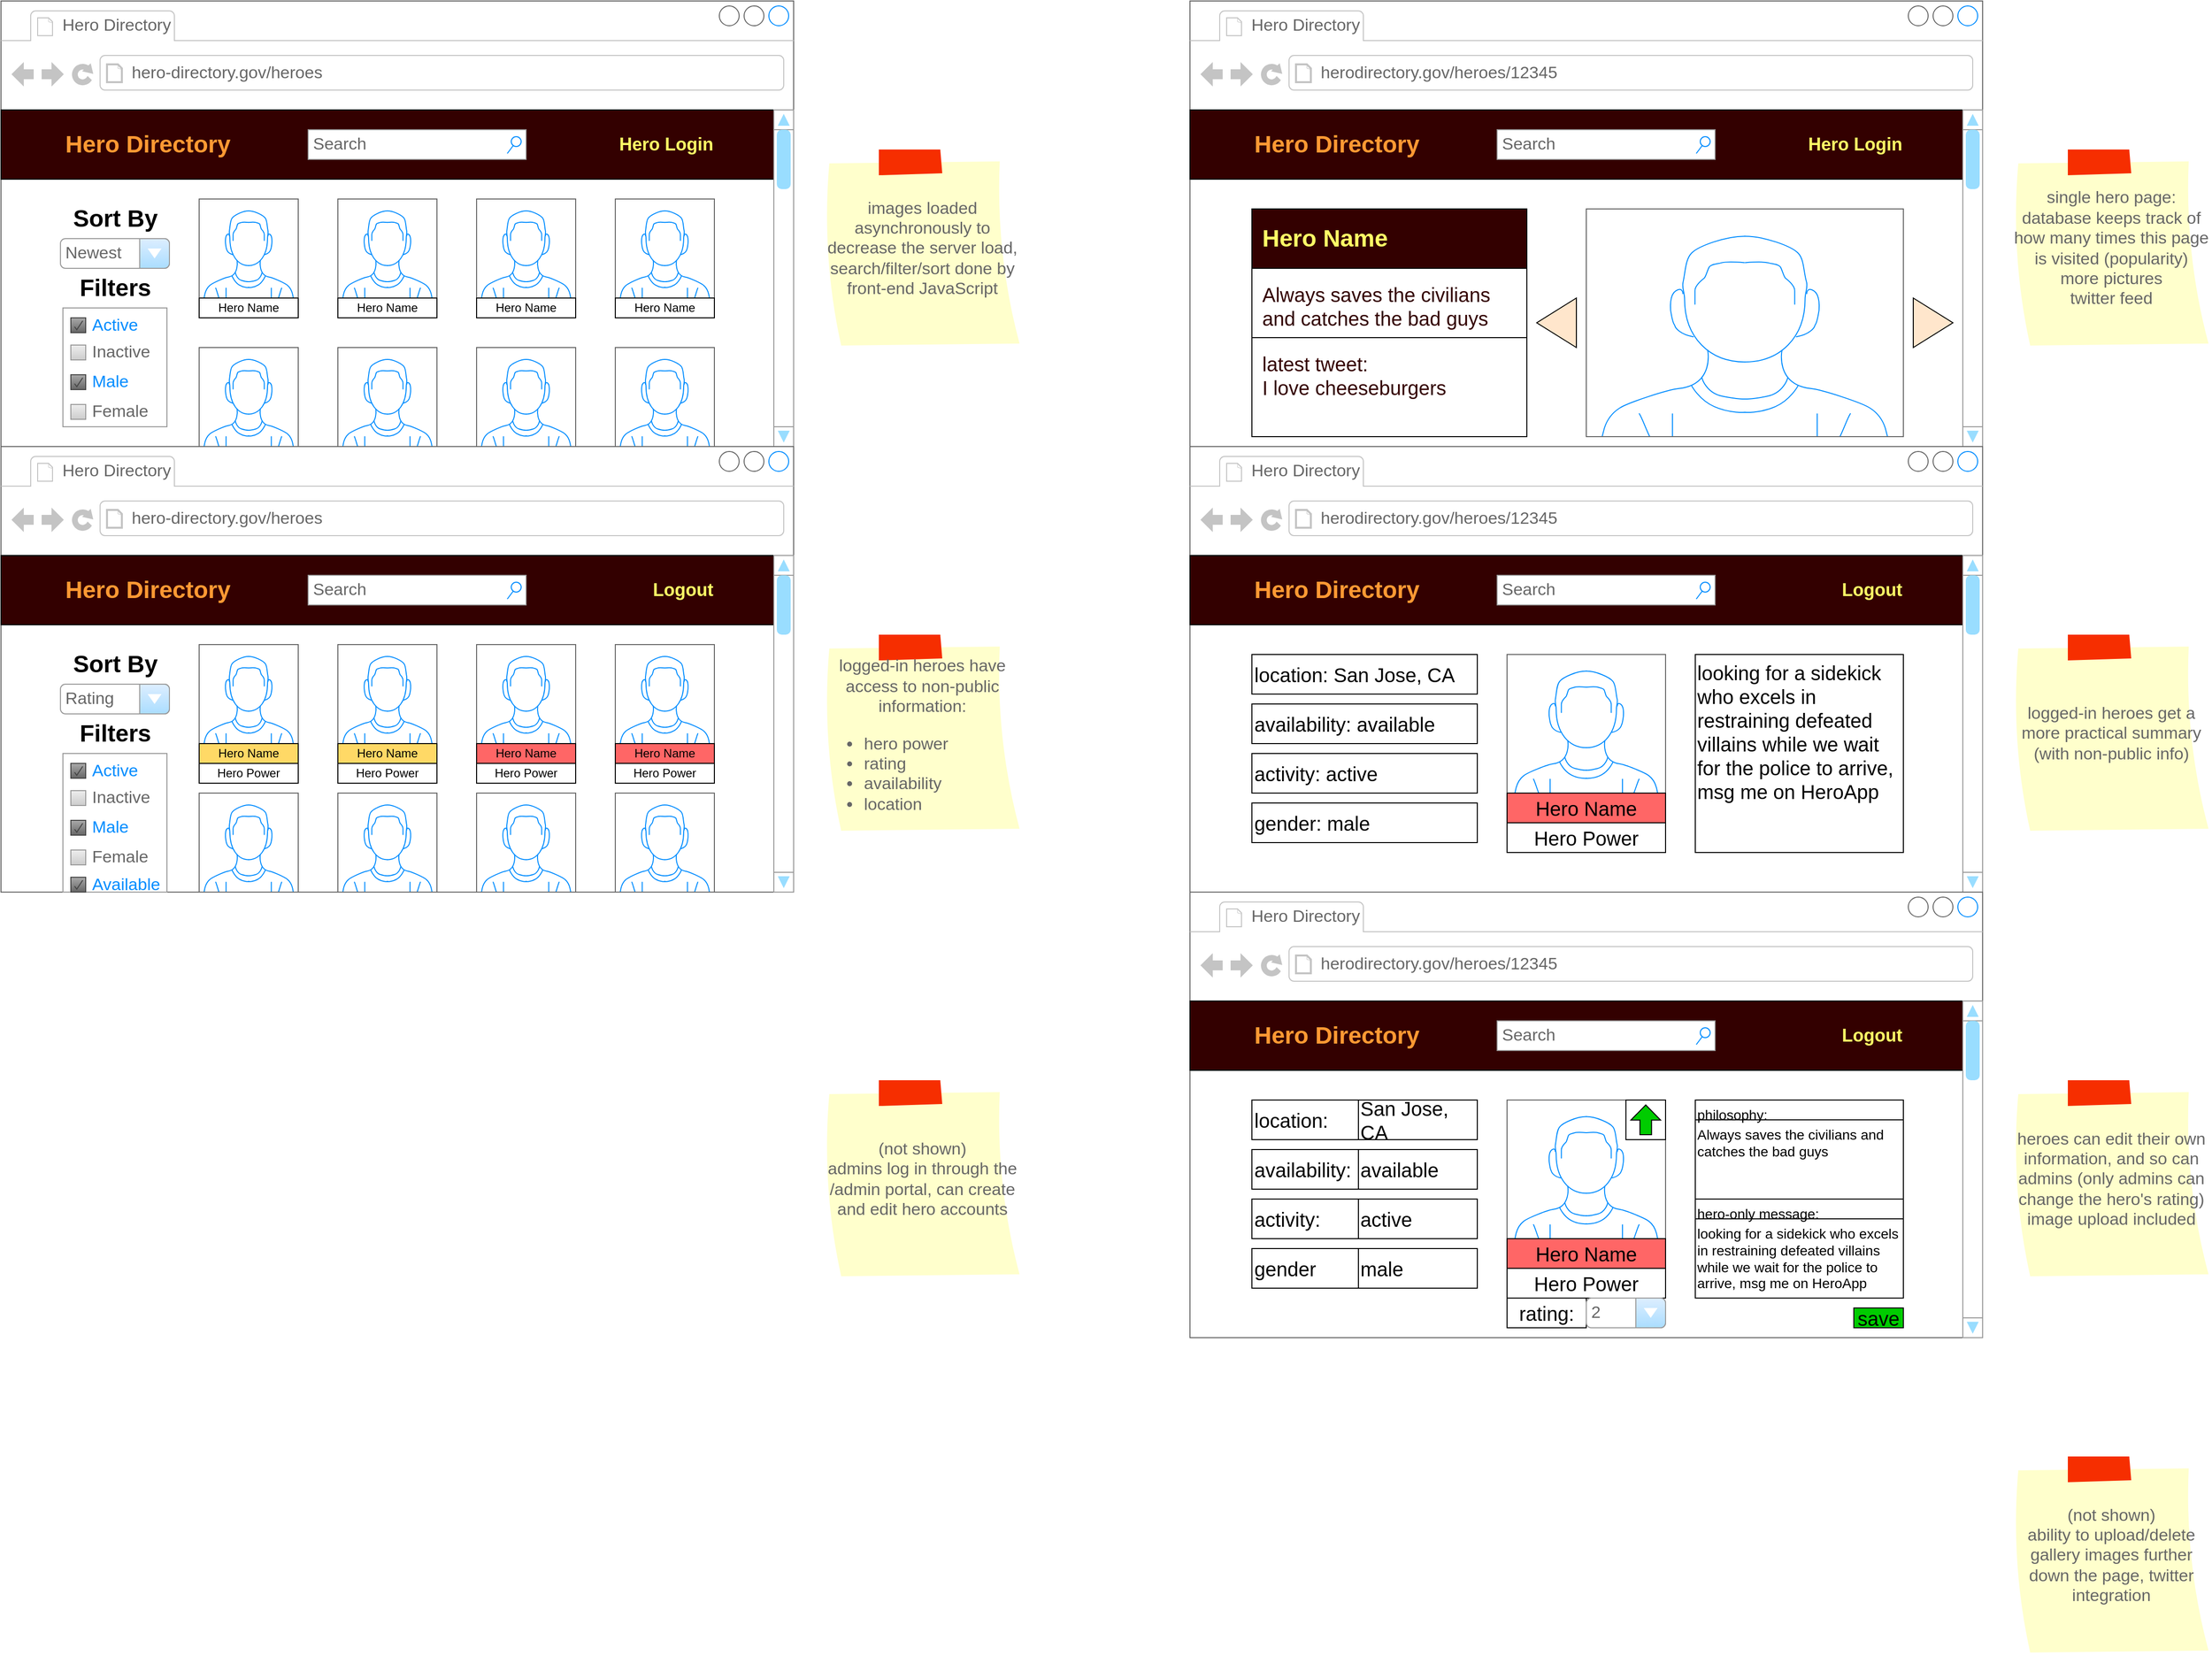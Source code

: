 <mxfile version="20.2.0" type="device"><diagram id="v58qG86sN1nLjkYWTs1n" name="Page-1"><mxGraphModel dx="1673" dy="896" grid="1" gridSize="10" guides="1" tooltips="1" connect="1" arrows="1" fold="1" page="1" pageScale="1" pageWidth="1600" pageHeight="900" math="0" shadow="0"><root><mxCell id="0"/><mxCell id="1" parent="0"/><mxCell id="Ik-OAqnVKNdwp5ya01ix-1" value="" style="strokeWidth=1;shadow=0;dashed=0;align=center;html=1;shape=mxgraph.mockup.containers.browserWindow;rSize=0;strokeColor=#666666;strokeColor2=#008cff;strokeColor3=#c4c4c4;mainText=,;recursiveResize=0;" vertex="1" parent="1"><mxGeometry width="800" height="450" as="geometry"/></mxCell><mxCell id="Ik-OAqnVKNdwp5ya01ix-66" value="" style="rounded=0;whiteSpace=wrap;html=1;fontColor=#FF9933;labelBackgroundColor=none;fillColor=#330000;" vertex="1" parent="Ik-OAqnVKNdwp5ya01ix-1"><mxGeometry y="110" width="780" height="70" as="geometry"/></mxCell><mxCell id="Ik-OAqnVKNdwp5ya01ix-2" value="Hero Directory" style="strokeWidth=1;shadow=0;dashed=0;align=center;html=1;shape=mxgraph.mockup.containers.anchor;fontSize=17;fontColor=#666666;align=left;" vertex="1" parent="Ik-OAqnVKNdwp5ya01ix-1"><mxGeometry x="60" y="12" width="110" height="26" as="geometry"/></mxCell><mxCell id="Ik-OAqnVKNdwp5ya01ix-3" value="hero-directory.gov/heroes" style="strokeWidth=1;shadow=0;dashed=0;align=center;html=1;shape=mxgraph.mockup.containers.anchor;rSize=0;fontSize=17;fontColor=#666666;align=left;" vertex="1" parent="Ik-OAqnVKNdwp5ya01ix-1"><mxGeometry x="130" y="60" width="250" height="26" as="geometry"/></mxCell><mxCell id="Ik-OAqnVKNdwp5ya01ix-24" value="" style="verticalLabelPosition=bottom;shadow=0;dashed=0;align=center;html=1;verticalAlign=top;strokeWidth=1;shape=mxgraph.mockup.navigation.scrollBar;strokeColor=#999999;barPos=100;fillColor2=#99ddff;strokeColor2=none;direction=north;" vertex="1" parent="Ik-OAqnVKNdwp5ya01ix-1"><mxGeometry x="780" y="110" width="20" height="340" as="geometry"/></mxCell><mxCell id="Ik-OAqnVKNdwp5ya01ix-30" value="Newest" style="strokeWidth=1;shadow=0;dashed=0;align=center;html=1;shape=mxgraph.mockup.forms.comboBox;strokeColor=#999999;fillColor=#ddeeff;align=left;fillColor2=#aaddff;mainText=;fontColor=#666666;fontSize=17;spacingLeft=3;" vertex="1" parent="Ik-OAqnVKNdwp5ya01ix-1"><mxGeometry x="60" y="240" width="110" height="30" as="geometry"/></mxCell><mxCell id="Ik-OAqnVKNdwp5ya01ix-32" value="Filters" style="text;strokeColor=none;fillColor=none;html=1;fontSize=24;fontStyle=1;verticalAlign=middle;align=center;" vertex="1" parent="Ik-OAqnVKNdwp5ya01ix-1"><mxGeometry x="65" y="270" width="100" height="40" as="geometry"/></mxCell><mxCell id="Ik-OAqnVKNdwp5ya01ix-33" value="" style="strokeWidth=1;shadow=0;dashed=0;align=center;html=1;shape=mxgraph.mockup.forms.rrect;rSize=0;strokeColor=#999999;fillColor=#ffffff;recursiveResize=0;" vertex="1" parent="Ik-OAqnVKNdwp5ya01ix-1"><mxGeometry x="62.5" y="310" width="105" height="120" as="geometry"/></mxCell><mxCell id="Ik-OAqnVKNdwp5ya01ix-35" value="Inactive" style="strokeWidth=1;shadow=0;dashed=0;align=center;html=1;shape=mxgraph.mockup.forms.rrect;rSize=0;fillColor=#eeeeee;strokeColor=#999999;gradientColor=#cccccc;align=left;spacingLeft=4;fontSize=17;fontColor=#666666;labelPosition=right;" vertex="1" parent="Ik-OAqnVKNdwp5ya01ix-33"><mxGeometry x="8" y="37.5" width="15" height="15" as="geometry"/></mxCell><mxCell id="Ik-OAqnVKNdwp5ya01ix-36" value="Male" style="strokeWidth=1;shadow=0;dashed=0;align=center;html=1;shape=mxgraph.mockup.forms.checkbox;rSize=0;resizable=0;fillColor=#aaaaaa;strokeColor=#444444;gradientColor=#666666;align=left;spacingLeft=4;fontSize=17;fontColor=#008cff;labelPosition=right;" vertex="1" parent="Ik-OAqnVKNdwp5ya01ix-33"><mxGeometry x="8" y="67.5" width="15" height="15" as="geometry"/></mxCell><mxCell id="Ik-OAqnVKNdwp5ya01ix-37" value="Female" style="strokeWidth=1;shadow=0;dashed=0;align=center;html=1;shape=mxgraph.mockup.forms.rrect;rSize=0;fillColor=#eeeeee;strokeColor=#999999;gradientColor=#cccccc;align=left;spacingLeft=4;fontSize=17;fontColor=#666666;labelPosition=right;" vertex="1" parent="Ik-OAqnVKNdwp5ya01ix-33"><mxGeometry x="8" y="97.5" width="15" height="15" as="geometry"/></mxCell><mxCell id="Ik-OAqnVKNdwp5ya01ix-47" value="Active" style="strokeWidth=1;shadow=0;dashed=0;align=center;html=1;shape=mxgraph.mockup.forms.checkbox;rSize=0;resizable=0;fillColor=#aaaaaa;strokeColor=#444444;gradientColor=#666666;align=left;spacingLeft=4;fontSize=17;fontColor=#008cff;labelPosition=right;" vertex="1" parent="Ik-OAqnVKNdwp5ya01ix-33"><mxGeometry x="8" y="10" width="15" height="15" as="geometry"/></mxCell><mxCell id="Ik-OAqnVKNdwp5ya01ix-38" value="Sort By" style="text;strokeColor=none;fillColor=none;html=1;fontSize=24;fontStyle=1;verticalAlign=middle;align=center;" vertex="1" parent="Ik-OAqnVKNdwp5ya01ix-1"><mxGeometry x="65" y="200" width="100" height="40" as="geometry"/></mxCell><mxCell id="Ik-OAqnVKNdwp5ya01ix-39" value="Search" style="strokeWidth=1;shadow=0;dashed=0;align=center;html=1;shape=mxgraph.mockup.forms.searchBox;strokeColor=#999999;mainText=;strokeColor2=#008cff;fontColor=#666666;fontSize=17;align=left;spacingLeft=3;" vertex="1" parent="Ik-OAqnVKNdwp5ya01ix-1"><mxGeometry x="310" y="130" width="220" height="30" as="geometry"/></mxCell><mxCell id="Ik-OAqnVKNdwp5ya01ix-46" value="Hero Directory" style="text;strokeColor=none;fillColor=none;html=1;fontSize=24;fontStyle=1;verticalAlign=middle;align=left;fontColor=#FF9933;" vertex="1" parent="Ik-OAqnVKNdwp5ya01ix-1"><mxGeometry x="62.5" y="125" width="100" height="40" as="geometry"/></mxCell><mxCell id="Ik-OAqnVKNdwp5ya01ix-48" value="" style="verticalLabelPosition=bottom;shadow=0;dashed=0;align=center;html=1;verticalAlign=top;strokeWidth=1;shape=mxgraph.mockup.containers.userMale;strokeColor=#666666;strokeColor2=#008cff;" vertex="1" parent="Ik-OAqnVKNdwp5ya01ix-1"><mxGeometry x="200" y="200" width="100" height="100" as="geometry"/></mxCell><mxCell id="Ik-OAqnVKNdwp5ya01ix-49" value="Hero Name" style="rounded=0;whiteSpace=wrap;html=1;" vertex="1" parent="Ik-OAqnVKNdwp5ya01ix-1"><mxGeometry x="200" y="300" width="100" height="20" as="geometry"/></mxCell><mxCell id="Ik-OAqnVKNdwp5ya01ix-50" value="" style="verticalLabelPosition=bottom;shadow=0;dashed=0;align=center;html=1;verticalAlign=top;strokeWidth=1;shape=mxgraph.mockup.containers.userMale;strokeColor=#666666;strokeColor2=#008cff;" vertex="1" parent="Ik-OAqnVKNdwp5ya01ix-1"><mxGeometry x="340" y="200" width="100" height="100" as="geometry"/></mxCell><mxCell id="Ik-OAqnVKNdwp5ya01ix-51" value="Hero Name" style="rounded=0;whiteSpace=wrap;html=1;" vertex="1" parent="Ik-OAqnVKNdwp5ya01ix-1"><mxGeometry x="340" y="300" width="100" height="20" as="geometry"/></mxCell><mxCell id="Ik-OAqnVKNdwp5ya01ix-52" value="" style="verticalLabelPosition=bottom;shadow=0;dashed=0;align=center;html=1;verticalAlign=top;strokeWidth=1;shape=mxgraph.mockup.containers.userMale;strokeColor=#666666;strokeColor2=#008cff;" vertex="1" parent="Ik-OAqnVKNdwp5ya01ix-1"><mxGeometry x="480" y="200" width="100" height="100" as="geometry"/></mxCell><mxCell id="Ik-OAqnVKNdwp5ya01ix-53" value="Hero Name" style="rounded=0;whiteSpace=wrap;html=1;" vertex="1" parent="Ik-OAqnVKNdwp5ya01ix-1"><mxGeometry x="480" y="300" width="100" height="20" as="geometry"/></mxCell><mxCell id="Ik-OAqnVKNdwp5ya01ix-54" value="" style="verticalLabelPosition=bottom;shadow=0;dashed=0;align=center;html=1;verticalAlign=top;strokeWidth=1;shape=mxgraph.mockup.containers.userMale;strokeColor=#666666;strokeColor2=#008cff;" vertex="1" parent="Ik-OAqnVKNdwp5ya01ix-1"><mxGeometry x="620" y="200" width="100" height="100" as="geometry"/></mxCell><mxCell id="Ik-OAqnVKNdwp5ya01ix-55" value="Hero Name" style="rounded=0;whiteSpace=wrap;html=1;" vertex="1" parent="Ik-OAqnVKNdwp5ya01ix-1"><mxGeometry x="620" y="300" width="100" height="20" as="geometry"/></mxCell><mxCell id="Ik-OAqnVKNdwp5ya01ix-58" value="" style="verticalLabelPosition=bottom;shadow=0;dashed=0;align=center;html=1;verticalAlign=top;strokeWidth=1;shape=mxgraph.mockup.containers.userMale;strokeColor=#666666;strokeColor2=#008cff;" vertex="1" parent="Ik-OAqnVKNdwp5ya01ix-1"><mxGeometry x="200" y="350" width="100" height="100" as="geometry"/></mxCell><mxCell id="Ik-OAqnVKNdwp5ya01ix-60" value="" style="verticalLabelPosition=bottom;shadow=0;dashed=0;align=center;html=1;verticalAlign=top;strokeWidth=1;shape=mxgraph.mockup.containers.userMale;strokeColor=#666666;strokeColor2=#008cff;" vertex="1" parent="Ik-OAqnVKNdwp5ya01ix-1"><mxGeometry x="340" y="350" width="100" height="100" as="geometry"/></mxCell><mxCell id="Ik-OAqnVKNdwp5ya01ix-62" value="" style="verticalLabelPosition=bottom;shadow=0;dashed=0;align=center;html=1;verticalAlign=top;strokeWidth=1;shape=mxgraph.mockup.containers.userMale;strokeColor=#666666;strokeColor2=#008cff;" vertex="1" parent="Ik-OAqnVKNdwp5ya01ix-1"><mxGeometry x="480" y="350" width="100" height="100" as="geometry"/></mxCell><mxCell id="Ik-OAqnVKNdwp5ya01ix-64" value="" style="verticalLabelPosition=bottom;shadow=0;dashed=0;align=center;html=1;verticalAlign=top;strokeWidth=1;shape=mxgraph.mockup.containers.userMale;strokeColor=#666666;strokeColor2=#008cff;" vertex="1" parent="Ik-OAqnVKNdwp5ya01ix-1"><mxGeometry x="620" y="350" width="100" height="100" as="geometry"/></mxCell><mxCell id="Ik-OAqnVKNdwp5ya01ix-67" value="Hero Login" style="text;strokeColor=none;fillColor=none;html=1;fontSize=18;fontStyle=1;verticalAlign=middle;align=right;fontColor=#FFFF66;" vertex="1" parent="Ik-OAqnVKNdwp5ya01ix-1"><mxGeometry x="620" y="125" width="100" height="40" as="geometry"/></mxCell><mxCell id="Ik-OAqnVKNdwp5ya01ix-69" value="" style="strokeWidth=1;shadow=0;dashed=0;align=center;html=1;shape=mxgraph.mockup.containers.browserWindow;rSize=0;strokeColor=#666666;strokeColor2=#008cff;strokeColor3=#c4c4c4;mainText=,;recursiveResize=0;" vertex="1" parent="1"><mxGeometry y="450" width="800" height="450" as="geometry"/></mxCell><mxCell id="Ik-OAqnVKNdwp5ya01ix-70" value="" style="rounded=0;whiteSpace=wrap;html=1;fontColor=#FF9933;labelBackgroundColor=none;fillColor=#330000;" vertex="1" parent="Ik-OAqnVKNdwp5ya01ix-69"><mxGeometry y="110" width="780" height="70" as="geometry"/></mxCell><mxCell id="Ik-OAqnVKNdwp5ya01ix-71" value="Hero Directory" style="strokeWidth=1;shadow=0;dashed=0;align=center;html=1;shape=mxgraph.mockup.containers.anchor;fontSize=17;fontColor=#666666;align=left;" vertex="1" parent="Ik-OAqnVKNdwp5ya01ix-69"><mxGeometry x="60" y="12" width="110" height="26" as="geometry"/></mxCell><mxCell id="Ik-OAqnVKNdwp5ya01ix-72" value="hero-directory.gov/heroes" style="strokeWidth=1;shadow=0;dashed=0;align=center;html=1;shape=mxgraph.mockup.containers.anchor;rSize=0;fontSize=17;fontColor=#666666;align=left;" vertex="1" parent="Ik-OAqnVKNdwp5ya01ix-69"><mxGeometry x="130" y="60" width="250" height="26" as="geometry"/></mxCell><mxCell id="Ik-OAqnVKNdwp5ya01ix-73" value="" style="verticalLabelPosition=bottom;shadow=0;dashed=0;align=center;html=1;verticalAlign=top;strokeWidth=1;shape=mxgraph.mockup.navigation.scrollBar;strokeColor=#999999;barPos=100;fillColor2=#99ddff;strokeColor2=none;direction=north;" vertex="1" parent="Ik-OAqnVKNdwp5ya01ix-69"><mxGeometry x="780" y="110" width="20" height="340" as="geometry"/></mxCell><mxCell id="Ik-OAqnVKNdwp5ya01ix-74" value="Rating" style="strokeWidth=1;shadow=0;dashed=0;align=center;html=1;shape=mxgraph.mockup.forms.comboBox;strokeColor=#999999;fillColor=#ddeeff;align=left;fillColor2=#aaddff;mainText=;fontColor=#666666;fontSize=17;spacingLeft=3;" vertex="1" parent="Ik-OAqnVKNdwp5ya01ix-69"><mxGeometry x="60" y="240" width="110" height="30" as="geometry"/></mxCell><mxCell id="Ik-OAqnVKNdwp5ya01ix-75" value="Filters" style="text;strokeColor=none;fillColor=none;html=1;fontSize=24;fontStyle=1;verticalAlign=middle;align=center;" vertex="1" parent="Ik-OAqnVKNdwp5ya01ix-69"><mxGeometry x="65" y="270" width="100" height="40" as="geometry"/></mxCell><mxCell id="Ik-OAqnVKNdwp5ya01ix-76" value="" style="strokeWidth=1;shadow=0;dashed=0;align=center;html=1;shape=mxgraph.mockup.forms.rrect;rSize=0;strokeColor=#999999;fillColor=#ffffff;recursiveResize=0;" vertex="1" parent="Ik-OAqnVKNdwp5ya01ix-69"><mxGeometry x="62.5" y="310" width="105" height="140" as="geometry"/></mxCell><mxCell id="Ik-OAqnVKNdwp5ya01ix-77" value="Inactive" style="strokeWidth=1;shadow=0;dashed=0;align=center;html=1;shape=mxgraph.mockup.forms.rrect;rSize=0;fillColor=#eeeeee;strokeColor=#999999;gradientColor=#cccccc;align=left;spacingLeft=4;fontSize=17;fontColor=#666666;labelPosition=right;" vertex="1" parent="Ik-OAqnVKNdwp5ya01ix-76"><mxGeometry x="8" y="37.5" width="15" height="15" as="geometry"/></mxCell><mxCell id="Ik-OAqnVKNdwp5ya01ix-78" value="Male" style="strokeWidth=1;shadow=0;dashed=0;align=center;html=1;shape=mxgraph.mockup.forms.checkbox;rSize=0;resizable=0;fillColor=#aaaaaa;strokeColor=#444444;gradientColor=#666666;align=left;spacingLeft=4;fontSize=17;fontColor=#008cff;labelPosition=right;" vertex="1" parent="Ik-OAqnVKNdwp5ya01ix-76"><mxGeometry x="8" y="67.5" width="15" height="15" as="geometry"/></mxCell><mxCell id="Ik-OAqnVKNdwp5ya01ix-79" value="Female" style="strokeWidth=1;shadow=0;dashed=0;align=center;html=1;shape=mxgraph.mockup.forms.rrect;rSize=0;fillColor=#eeeeee;strokeColor=#999999;gradientColor=#cccccc;align=left;spacingLeft=4;fontSize=17;fontColor=#666666;labelPosition=right;" vertex="1" parent="Ik-OAqnVKNdwp5ya01ix-76"><mxGeometry x="8" y="97.5" width="15" height="15" as="geometry"/></mxCell><mxCell id="Ik-OAqnVKNdwp5ya01ix-80" value="Active" style="strokeWidth=1;shadow=0;dashed=0;align=center;html=1;shape=mxgraph.mockup.forms.checkbox;rSize=0;resizable=0;fillColor=#aaaaaa;strokeColor=#444444;gradientColor=#666666;align=left;spacingLeft=4;fontSize=17;fontColor=#008cff;labelPosition=right;" vertex="1" parent="Ik-OAqnVKNdwp5ya01ix-76"><mxGeometry x="8" y="10" width="15" height="15" as="geometry"/></mxCell><mxCell id="Ik-OAqnVKNdwp5ya01ix-105" value="Available" style="strokeWidth=1;shadow=0;dashed=0;align=center;html=1;shape=mxgraph.mockup.forms.checkbox;rSize=0;resizable=0;fillColor=#aaaaaa;strokeColor=#444444;gradientColor=#666666;align=left;spacingLeft=4;fontSize=17;fontColor=#008cff;labelPosition=right;" vertex="1" parent="Ik-OAqnVKNdwp5ya01ix-76"><mxGeometry x="8" y="125" width="15" height="15" as="geometry"/></mxCell><mxCell id="Ik-OAqnVKNdwp5ya01ix-81" value="Sort By" style="text;strokeColor=none;fillColor=none;html=1;fontSize=24;fontStyle=1;verticalAlign=middle;align=center;" vertex="1" parent="Ik-OAqnVKNdwp5ya01ix-69"><mxGeometry x="65" y="200" width="100" height="40" as="geometry"/></mxCell><mxCell id="Ik-OAqnVKNdwp5ya01ix-82" value="Search" style="strokeWidth=1;shadow=0;dashed=0;align=center;html=1;shape=mxgraph.mockup.forms.searchBox;strokeColor=#999999;mainText=;strokeColor2=#008cff;fontColor=#666666;fontSize=17;align=left;spacingLeft=3;" vertex="1" parent="Ik-OAqnVKNdwp5ya01ix-69"><mxGeometry x="310" y="130" width="220" height="30" as="geometry"/></mxCell><mxCell id="Ik-OAqnVKNdwp5ya01ix-83" value="Hero Directory" style="text;strokeColor=none;fillColor=none;html=1;fontSize=24;fontStyle=1;verticalAlign=middle;align=left;fontColor=#FF9933;" vertex="1" parent="Ik-OAqnVKNdwp5ya01ix-69"><mxGeometry x="62.5" y="125" width="100" height="40" as="geometry"/></mxCell><mxCell id="Ik-OAqnVKNdwp5ya01ix-84" value="" style="verticalLabelPosition=bottom;shadow=0;dashed=0;align=center;html=1;verticalAlign=top;strokeWidth=1;shape=mxgraph.mockup.containers.userMale;strokeColor=#666666;strokeColor2=#008cff;" vertex="1" parent="Ik-OAqnVKNdwp5ya01ix-69"><mxGeometry x="200" y="200" width="100" height="100" as="geometry"/></mxCell><mxCell id="Ik-OAqnVKNdwp5ya01ix-85" value="Hero Name" style="rounded=0;whiteSpace=wrap;html=1;fillColor=#FFD966;" vertex="1" parent="Ik-OAqnVKNdwp5ya01ix-69"><mxGeometry x="200" y="300" width="100" height="20" as="geometry"/></mxCell><mxCell id="Ik-OAqnVKNdwp5ya01ix-86" value="" style="verticalLabelPosition=bottom;shadow=0;dashed=0;align=center;html=1;verticalAlign=top;strokeWidth=1;shape=mxgraph.mockup.containers.userMale;strokeColor=#666666;strokeColor2=#008cff;" vertex="1" parent="Ik-OAqnVKNdwp5ya01ix-69"><mxGeometry x="340" y="200" width="100" height="100" as="geometry"/></mxCell><mxCell id="Ik-OAqnVKNdwp5ya01ix-87" value="Hero Name" style="rounded=0;whiteSpace=wrap;html=1;fillColor=#FFD966;" vertex="1" parent="Ik-OAqnVKNdwp5ya01ix-69"><mxGeometry x="340" y="300" width="100" height="20" as="geometry"/></mxCell><mxCell id="Ik-OAqnVKNdwp5ya01ix-88" value="" style="verticalLabelPosition=bottom;shadow=0;dashed=0;align=center;html=1;verticalAlign=top;strokeWidth=1;shape=mxgraph.mockup.containers.userMale;strokeColor=#666666;strokeColor2=#008cff;" vertex="1" parent="Ik-OAqnVKNdwp5ya01ix-69"><mxGeometry x="480" y="200" width="100" height="100" as="geometry"/></mxCell><mxCell id="Ik-OAqnVKNdwp5ya01ix-89" value="Hero Name" style="rounded=0;whiteSpace=wrap;html=1;fillColor=#FF6666;" vertex="1" parent="Ik-OAqnVKNdwp5ya01ix-69"><mxGeometry x="480" y="300" width="100" height="20" as="geometry"/></mxCell><mxCell id="Ik-OAqnVKNdwp5ya01ix-90" value="" style="verticalLabelPosition=bottom;shadow=0;dashed=0;align=center;html=1;verticalAlign=top;strokeWidth=1;shape=mxgraph.mockup.containers.userMale;strokeColor=#666666;strokeColor2=#008cff;" vertex="1" parent="Ik-OAqnVKNdwp5ya01ix-69"><mxGeometry x="620" y="200" width="100" height="100" as="geometry"/></mxCell><mxCell id="Ik-OAqnVKNdwp5ya01ix-91" value="Hero Name" style="rounded=0;whiteSpace=wrap;html=1;fillColor=#FF6666;" vertex="1" parent="Ik-OAqnVKNdwp5ya01ix-69"><mxGeometry x="620" y="300" width="100" height="20" as="geometry"/></mxCell><mxCell id="Ik-OAqnVKNdwp5ya01ix-92" value="" style="verticalLabelPosition=bottom;shadow=0;dashed=0;align=center;html=1;verticalAlign=top;strokeWidth=1;shape=mxgraph.mockup.containers.userMale;strokeColor=#666666;strokeColor2=#008cff;" vertex="1" parent="Ik-OAqnVKNdwp5ya01ix-69"><mxGeometry x="200" y="350" width="100" height="100" as="geometry"/></mxCell><mxCell id="Ik-OAqnVKNdwp5ya01ix-93" value="" style="verticalLabelPosition=bottom;shadow=0;dashed=0;align=center;html=1;verticalAlign=top;strokeWidth=1;shape=mxgraph.mockup.containers.userMale;strokeColor=#666666;strokeColor2=#008cff;" vertex="1" parent="Ik-OAqnVKNdwp5ya01ix-69"><mxGeometry x="340" y="350" width="100" height="100" as="geometry"/></mxCell><mxCell id="Ik-OAqnVKNdwp5ya01ix-94" value="" style="verticalLabelPosition=bottom;shadow=0;dashed=0;align=center;html=1;verticalAlign=top;strokeWidth=1;shape=mxgraph.mockup.containers.userMale;strokeColor=#666666;strokeColor2=#008cff;" vertex="1" parent="Ik-OAqnVKNdwp5ya01ix-69"><mxGeometry x="480" y="350" width="100" height="100" as="geometry"/></mxCell><mxCell id="Ik-OAqnVKNdwp5ya01ix-95" value="" style="verticalLabelPosition=bottom;shadow=0;dashed=0;align=center;html=1;verticalAlign=top;strokeWidth=1;shape=mxgraph.mockup.containers.userMale;strokeColor=#666666;strokeColor2=#008cff;" vertex="1" parent="Ik-OAqnVKNdwp5ya01ix-69"><mxGeometry x="620" y="350" width="100" height="100" as="geometry"/></mxCell><mxCell id="Ik-OAqnVKNdwp5ya01ix-96" value="Logout" style="text;strokeColor=none;fillColor=none;html=1;fontSize=18;fontStyle=1;verticalAlign=middle;align=right;fontColor=#FFFF66;" vertex="1" parent="Ik-OAqnVKNdwp5ya01ix-69"><mxGeometry x="620" y="125" width="100" height="40" as="geometry"/></mxCell><mxCell id="Ik-OAqnVKNdwp5ya01ix-97" value="Hero Power" style="rounded=0;whiteSpace=wrap;html=1;" vertex="1" parent="Ik-OAqnVKNdwp5ya01ix-69"><mxGeometry x="620" y="320" width="100" height="20" as="geometry"/></mxCell><mxCell id="Ik-OAqnVKNdwp5ya01ix-100" value="Hero Power" style="rounded=0;whiteSpace=wrap;html=1;" vertex="1" parent="Ik-OAqnVKNdwp5ya01ix-69"><mxGeometry x="480" y="320" width="100" height="20" as="geometry"/></mxCell><mxCell id="Ik-OAqnVKNdwp5ya01ix-99" value="Hero Power" style="rounded=0;whiteSpace=wrap;html=1;" vertex="1" parent="Ik-OAqnVKNdwp5ya01ix-69"><mxGeometry x="340" y="320" width="100" height="20" as="geometry"/></mxCell><mxCell id="Ik-OAqnVKNdwp5ya01ix-98" value="Hero Power" style="rounded=0;whiteSpace=wrap;html=1;" vertex="1" parent="Ik-OAqnVKNdwp5ya01ix-69"><mxGeometry x="200" y="320" width="100" height="20" as="geometry"/></mxCell><mxCell id="Ik-OAqnVKNdwp5ya01ix-101" value="&lt;div style=&quot;&quot;&gt;&lt;span style=&quot;background-color: initial;&quot;&gt;&lt;br&gt;logged-in heroes have access to non-public information:&lt;/span&gt;&lt;/div&gt;&lt;ul&gt;&lt;li style=&quot;text-align: left;&quot;&gt;hero power&lt;br&gt;&lt;/li&gt;&lt;li style=&quot;text-align: left;&quot;&gt;rating&lt;/li&gt;&lt;li style=&quot;text-align: left;&quot;&gt;availability&lt;/li&gt;&lt;li style=&quot;text-align: left;&quot;&gt;location&lt;/li&gt;&lt;/ul&gt;" style="strokeWidth=1;shadow=0;dashed=0;align=center;html=1;shape=mxgraph.mockup.text.stickyNote2;fontColor=#666666;mainText=;fontSize=17;whiteSpace=wrap;fillColor=#ffffcc;strokeColor=#F62E00;labelBackgroundColor=none;labelPosition=center;verticalLabelPosition=middle;verticalAlign=middle;" vertex="1" parent="1"><mxGeometry x="830" y="640" width="200" height="200" as="geometry"/></mxCell><mxCell id="Ik-OAqnVKNdwp5ya01ix-106" value="images loaded asynchronously to decrease the server load, search/filter/sort done by front-end JavaScript" style="strokeWidth=1;shadow=0;dashed=0;align=center;html=1;shape=mxgraph.mockup.text.stickyNote2;fontColor=#666666;mainText=;fontSize=17;whiteSpace=wrap;fillColor=#ffffcc;strokeColor=#F62E00;labelBackgroundColor=none;" vertex="1" parent="1"><mxGeometry x="830" y="150" width="200" height="200" as="geometry"/></mxCell><mxCell id="Ik-OAqnVKNdwp5ya01ix-110" value="" style="strokeWidth=1;shadow=0;dashed=0;align=center;html=1;shape=mxgraph.mockup.containers.browserWindow;rSize=0;strokeColor=#666666;strokeColor2=#008cff;strokeColor3=#c4c4c4;mainText=,;recursiveResize=0;" vertex="1" parent="1"><mxGeometry x="1200" width="800" height="450" as="geometry"/></mxCell><mxCell id="Ik-OAqnVKNdwp5ya01ix-111" value="" style="rounded=0;whiteSpace=wrap;html=1;fontColor=#FF9933;labelBackgroundColor=none;fillColor=#330000;" vertex="1" parent="Ik-OAqnVKNdwp5ya01ix-110"><mxGeometry y="110" width="780" height="70" as="geometry"/></mxCell><mxCell id="Ik-OAqnVKNdwp5ya01ix-112" value="Hero Directory" style="strokeWidth=1;shadow=0;dashed=0;align=center;html=1;shape=mxgraph.mockup.containers.anchor;fontSize=17;fontColor=#666666;align=left;" vertex="1" parent="Ik-OAqnVKNdwp5ya01ix-110"><mxGeometry x="60" y="12" width="110" height="26" as="geometry"/></mxCell><mxCell id="Ik-OAqnVKNdwp5ya01ix-113" value="herodirectory.gov/heroes/12345" style="strokeWidth=1;shadow=0;dashed=0;align=center;html=1;shape=mxgraph.mockup.containers.anchor;rSize=0;fontSize=17;fontColor=#666666;align=left;" vertex="1" parent="Ik-OAqnVKNdwp5ya01ix-110"><mxGeometry x="130" y="60" width="250" height="26" as="geometry"/></mxCell><mxCell id="Ik-OAqnVKNdwp5ya01ix-114" value="" style="verticalLabelPosition=bottom;shadow=0;dashed=0;align=center;html=1;verticalAlign=top;strokeWidth=1;shape=mxgraph.mockup.navigation.scrollBar;strokeColor=#999999;barPos=100;fillColor2=#99ddff;strokeColor2=none;direction=north;" vertex="1" parent="Ik-OAqnVKNdwp5ya01ix-110"><mxGeometry x="780" y="110" width="20" height="340" as="geometry"/></mxCell><mxCell id="Ik-OAqnVKNdwp5ya01ix-123" value="Search" style="strokeWidth=1;shadow=0;dashed=0;align=center;html=1;shape=mxgraph.mockup.forms.searchBox;strokeColor=#999999;mainText=;strokeColor2=#008cff;fontColor=#666666;fontSize=17;align=left;spacingLeft=3;" vertex="1" parent="Ik-OAqnVKNdwp5ya01ix-110"><mxGeometry x="310" y="130" width="220" height="30" as="geometry"/></mxCell><mxCell id="Ik-OAqnVKNdwp5ya01ix-124" value="Hero Directory" style="text;strokeColor=none;fillColor=none;html=1;fontSize=24;fontStyle=1;verticalAlign=middle;align=left;fontColor=#FF9933;" vertex="1" parent="Ik-OAqnVKNdwp5ya01ix-110"><mxGeometry x="62.5" y="125" width="100" height="40" as="geometry"/></mxCell><mxCell id="Ik-OAqnVKNdwp5ya01ix-137" value="Hero Login" style="text;strokeColor=none;fillColor=none;html=1;fontSize=18;fontStyle=1;verticalAlign=middle;align=right;fontColor=#FFFF66;" vertex="1" parent="Ik-OAqnVKNdwp5ya01ix-110"><mxGeometry x="620" y="125" width="100" height="40" as="geometry"/></mxCell><mxCell id="Ik-OAqnVKNdwp5ya01ix-141" value="Always saves the civilians and catches the bad guys" style="text;html=1;strokeColor=default;fillColor=none;align=left;verticalAlign=top;whiteSpace=wrap;rounded=0;labelBackgroundColor=none;fontSize=20;fontColor=#330000;labelPosition=center;verticalLabelPosition=middle;spacing=10;" vertex="1" parent="Ik-OAqnVKNdwp5ya01ix-110"><mxGeometry x="62.5" y="270" width="277.5" height="70" as="geometry"/></mxCell><mxCell id="Ik-OAqnVKNdwp5ya01ix-140" value="Hero Name" style="rounded=0;whiteSpace=wrap;html=1;labelBackgroundColor=none;fontSize=24;fontColor=#FFFF66;fillColor=#330000;fontStyle=1;align=left;spacingLeft=0;spacing=10;" vertex="1" parent="Ik-OAqnVKNdwp5ya01ix-110"><mxGeometry x="62.5" y="210" width="277.5" height="60" as="geometry"/></mxCell><mxCell id="Ik-OAqnVKNdwp5ya01ix-143" value="" style="verticalLabelPosition=bottom;shadow=0;dashed=0;align=center;html=1;verticalAlign=top;strokeWidth=1;shape=mxgraph.mockup.containers.userMale;strokeColor=#666666;strokeColor2=#008cff;labelBackgroundColor=none;fontSize=24;fontColor=#FFFF66;fillColor=#FFFFFF;" vertex="1" parent="Ik-OAqnVKNdwp5ya01ix-110"><mxGeometry x="400" y="210" width="320" height="230" as="geometry"/></mxCell><mxCell id="Ik-OAqnVKNdwp5ya01ix-144" value="" style="triangle;whiteSpace=wrap;html=1;labelBackgroundColor=none;fontSize=24;fontColor=#FFFF66;strokeColor=default;fillColor=#FFE6CC;" vertex="1" parent="Ik-OAqnVKNdwp5ya01ix-110"><mxGeometry x="730" y="300" width="40" height="50" as="geometry"/></mxCell><mxCell id="Ik-OAqnVKNdwp5ya01ix-145" value="" style="triangle;whiteSpace=wrap;html=1;labelBackgroundColor=none;fontSize=24;fontColor=#FFFF66;strokeColor=default;fillColor=#FFE6CC;rotation=-180;" vertex="1" parent="Ik-OAqnVKNdwp5ya01ix-110"><mxGeometry x="350" y="300" width="40" height="50" as="geometry"/></mxCell><mxCell id="Ik-OAqnVKNdwp5ya01ix-208" value="latest tweet:&lt;br style=&quot;font-size: 20px;&quot;&gt;I love cheeseburgers" style="text;html=1;strokeColor=default;fillColor=none;align=left;verticalAlign=top;whiteSpace=wrap;rounded=0;labelBackgroundColor=none;fontSize=20;fontColor=#330000;labelPosition=center;verticalLabelPosition=middle;spacing=10;" vertex="1" parent="Ik-OAqnVKNdwp5ya01ix-110"><mxGeometry x="62.5" y="340" width="277.5" height="100" as="geometry"/></mxCell><mxCell id="Ik-OAqnVKNdwp5ya01ix-138" value="single hero page: database keeps track of how many times this page is visited (popularity)&lt;br&gt;more pictures&lt;br&gt;twitter feed" style="strokeWidth=1;shadow=0;dashed=0;align=center;html=1;shape=mxgraph.mockup.text.stickyNote2;fontColor=#666666;mainText=;fontSize=17;whiteSpace=wrap;fillColor=#ffffcc;strokeColor=#F62E00;labelBackgroundColor=none;" vertex="1" parent="1"><mxGeometry x="2030" y="150" width="200" height="200" as="geometry"/></mxCell><mxCell id="Ik-OAqnVKNdwp5ya01ix-146" value="" style="strokeWidth=1;shadow=0;dashed=0;align=center;html=1;shape=mxgraph.mockup.containers.browserWindow;rSize=0;strokeColor=#666666;strokeColor2=#008cff;strokeColor3=#c4c4c4;mainText=,;recursiveResize=0;" vertex="1" parent="1"><mxGeometry x="1200" y="450" width="800" height="450" as="geometry"/></mxCell><mxCell id="Ik-OAqnVKNdwp5ya01ix-147" value="" style="rounded=0;whiteSpace=wrap;html=1;fontColor=#FF9933;labelBackgroundColor=none;fillColor=#330000;" vertex="1" parent="Ik-OAqnVKNdwp5ya01ix-146"><mxGeometry y="110" width="780" height="70" as="geometry"/></mxCell><mxCell id="Ik-OAqnVKNdwp5ya01ix-148" value="Hero Directory" style="strokeWidth=1;shadow=0;dashed=0;align=center;html=1;shape=mxgraph.mockup.containers.anchor;fontSize=17;fontColor=#666666;align=left;" vertex="1" parent="Ik-OAqnVKNdwp5ya01ix-146"><mxGeometry x="60" y="12" width="110" height="26" as="geometry"/></mxCell><mxCell id="Ik-OAqnVKNdwp5ya01ix-149" value="herodirectory.gov/heroes/12345" style="strokeWidth=1;shadow=0;dashed=0;align=center;html=1;shape=mxgraph.mockup.containers.anchor;rSize=0;fontSize=17;fontColor=#666666;align=left;" vertex="1" parent="Ik-OAqnVKNdwp5ya01ix-146"><mxGeometry x="130" y="60" width="250" height="26" as="geometry"/></mxCell><mxCell id="Ik-OAqnVKNdwp5ya01ix-150" value="" style="verticalLabelPosition=bottom;shadow=0;dashed=0;align=center;html=1;verticalAlign=top;strokeWidth=1;shape=mxgraph.mockup.navigation.scrollBar;strokeColor=#999999;barPos=100;fillColor2=#99ddff;strokeColor2=none;direction=north;" vertex="1" parent="Ik-OAqnVKNdwp5ya01ix-146"><mxGeometry x="780" y="110" width="20" height="340" as="geometry"/></mxCell><mxCell id="Ik-OAqnVKNdwp5ya01ix-151" value="Search" style="strokeWidth=1;shadow=0;dashed=0;align=center;html=1;shape=mxgraph.mockup.forms.searchBox;strokeColor=#999999;mainText=;strokeColor2=#008cff;fontColor=#666666;fontSize=17;align=left;spacingLeft=3;" vertex="1" parent="Ik-OAqnVKNdwp5ya01ix-146"><mxGeometry x="310" y="130" width="220" height="30" as="geometry"/></mxCell><mxCell id="Ik-OAqnVKNdwp5ya01ix-152" value="Hero Directory" style="text;strokeColor=none;fillColor=none;html=1;fontSize=24;fontStyle=1;verticalAlign=middle;align=left;fontColor=#FF9933;" vertex="1" parent="Ik-OAqnVKNdwp5ya01ix-146"><mxGeometry x="62.5" y="125" width="100" height="40" as="geometry"/></mxCell><mxCell id="Ik-OAqnVKNdwp5ya01ix-160" value="Logout" style="text;strokeColor=none;fillColor=none;html=1;fontSize=18;fontStyle=1;verticalAlign=middle;align=right;fontColor=#FFFF66;" vertex="1" parent="Ik-OAqnVKNdwp5ya01ix-146"><mxGeometry x="620" y="125" width="100" height="40" as="geometry"/></mxCell><mxCell id="Ik-OAqnVKNdwp5ya01ix-167" value="" style="verticalLabelPosition=bottom;shadow=0;dashed=0;align=center;html=1;verticalAlign=top;strokeWidth=1;shape=mxgraph.mockup.containers.userMale;strokeColor=#666666;strokeColor2=#008cff;" vertex="1" parent="Ik-OAqnVKNdwp5ya01ix-146"><mxGeometry x="320" y="210" width="160" height="140" as="geometry"/></mxCell><mxCell id="Ik-OAqnVKNdwp5ya01ix-168" value="Hero Name" style="rounded=0;whiteSpace=wrap;html=1;fillColor=#FF6666;fontSize=20;" vertex="1" parent="Ik-OAqnVKNdwp5ya01ix-146"><mxGeometry x="320" y="350" width="160" height="30" as="geometry"/></mxCell><mxCell id="Ik-OAqnVKNdwp5ya01ix-169" value="Hero Power" style="rounded=0;whiteSpace=wrap;html=1;fontSize=20;" vertex="1" parent="Ik-OAqnVKNdwp5ya01ix-146"><mxGeometry x="320" y="380" width="160" height="30" as="geometry"/></mxCell><mxCell id="Ik-OAqnVKNdwp5ya01ix-170" value="location: San Jose, CA" style="rounded=0;whiteSpace=wrap;html=1;labelBackgroundColor=none;fontSize=20;fontColor=#000000;strokeColor=default;fillColor=none;align=left;" vertex="1" parent="Ik-OAqnVKNdwp5ya01ix-146"><mxGeometry x="62.5" y="210" width="227.5" height="40" as="geometry"/></mxCell><mxCell id="Ik-OAqnVKNdwp5ya01ix-171" value="availability: available" style="rounded=0;whiteSpace=wrap;html=1;labelBackgroundColor=none;fontSize=20;fontColor=#000000;strokeColor=default;fillColor=none;align=left;" vertex="1" parent="Ik-OAqnVKNdwp5ya01ix-146"><mxGeometry x="62.5" y="260" width="227.5" height="40" as="geometry"/></mxCell><mxCell id="Ik-OAqnVKNdwp5ya01ix-172" value="activity: active" style="rounded=0;whiteSpace=wrap;html=1;labelBackgroundColor=none;fontSize=20;fontColor=#000000;strokeColor=default;fillColor=none;align=left;" vertex="1" parent="Ik-OAqnVKNdwp5ya01ix-146"><mxGeometry x="62.5" y="310" width="227.5" height="40" as="geometry"/></mxCell><mxCell id="Ik-OAqnVKNdwp5ya01ix-173" value="gender: male" style="rounded=0;whiteSpace=wrap;html=1;labelBackgroundColor=none;fontSize=20;fontColor=#000000;strokeColor=default;fillColor=none;align=left;" vertex="1" parent="Ik-OAqnVKNdwp5ya01ix-146"><mxGeometry x="62.5" y="360" width="227.5" height="40" as="geometry"/></mxCell><mxCell id="Ik-OAqnVKNdwp5ya01ix-174" value="looking for a sidekick who excels in restraining defeated villains while we wait for the police to arrive, msg me on HeroApp" style="rounded=0;whiteSpace=wrap;html=1;labelBackgroundColor=none;fontSize=20;fontColor=#000000;strokeColor=default;fillColor=none;align=left;verticalAlign=top;" vertex="1" parent="Ik-OAqnVKNdwp5ya01ix-146"><mxGeometry x="510" y="210" width="210" height="200" as="geometry"/></mxCell><mxCell id="Ik-OAqnVKNdwp5ya01ix-165" value="logged-in heroes get a more practical summary (with non-public info)" style="strokeWidth=1;shadow=0;dashed=0;align=center;html=1;shape=mxgraph.mockup.text.stickyNote2;fontColor=#666666;mainText=;fontSize=17;whiteSpace=wrap;fillColor=#ffffcc;strokeColor=#F62E00;labelBackgroundColor=none;" vertex="1" parent="1"><mxGeometry x="2030" y="640" width="200" height="200" as="geometry"/></mxCell><mxCell id="Ik-OAqnVKNdwp5ya01ix-175" value="" style="strokeWidth=1;shadow=0;dashed=0;align=center;html=1;shape=mxgraph.mockup.containers.browserWindow;rSize=0;strokeColor=#666666;strokeColor2=#008cff;strokeColor3=#c4c4c4;mainText=,;recursiveResize=0;" vertex="1" parent="1"><mxGeometry x="1200" y="900" width="800" height="450" as="geometry"/></mxCell><mxCell id="Ik-OAqnVKNdwp5ya01ix-176" value="" style="rounded=0;whiteSpace=wrap;html=1;fontColor=#FF9933;labelBackgroundColor=none;fillColor=#330000;" vertex="1" parent="Ik-OAqnVKNdwp5ya01ix-175"><mxGeometry y="110" width="780" height="70" as="geometry"/></mxCell><mxCell id="Ik-OAqnVKNdwp5ya01ix-177" value="Hero Directory" style="strokeWidth=1;shadow=0;dashed=0;align=center;html=1;shape=mxgraph.mockup.containers.anchor;fontSize=17;fontColor=#666666;align=left;" vertex="1" parent="Ik-OAqnVKNdwp5ya01ix-175"><mxGeometry x="60" y="12" width="110" height="26" as="geometry"/></mxCell><mxCell id="Ik-OAqnVKNdwp5ya01ix-178" value="herodirectory.gov/heroes/12345" style="strokeWidth=1;shadow=0;dashed=0;align=center;html=1;shape=mxgraph.mockup.containers.anchor;rSize=0;fontSize=17;fontColor=#666666;align=left;" vertex="1" parent="Ik-OAqnVKNdwp5ya01ix-175"><mxGeometry x="130" y="60" width="250" height="26" as="geometry"/></mxCell><mxCell id="Ik-OAqnVKNdwp5ya01ix-179" value="" style="verticalLabelPosition=bottom;shadow=0;dashed=0;align=center;html=1;verticalAlign=top;strokeWidth=1;shape=mxgraph.mockup.navigation.scrollBar;strokeColor=#999999;barPos=100;fillColor2=#99ddff;strokeColor2=none;direction=north;" vertex="1" parent="Ik-OAqnVKNdwp5ya01ix-175"><mxGeometry x="780" y="110" width="20" height="340" as="geometry"/></mxCell><mxCell id="Ik-OAqnVKNdwp5ya01ix-180" value="Search" style="strokeWidth=1;shadow=0;dashed=0;align=center;html=1;shape=mxgraph.mockup.forms.searchBox;strokeColor=#999999;mainText=;strokeColor2=#008cff;fontColor=#666666;fontSize=17;align=left;spacingLeft=3;" vertex="1" parent="Ik-OAqnVKNdwp5ya01ix-175"><mxGeometry x="310" y="130" width="220" height="30" as="geometry"/></mxCell><mxCell id="Ik-OAqnVKNdwp5ya01ix-181" value="Hero Directory" style="text;strokeColor=none;fillColor=none;html=1;fontSize=24;fontStyle=1;verticalAlign=middle;align=left;fontColor=#FF9933;" vertex="1" parent="Ik-OAqnVKNdwp5ya01ix-175"><mxGeometry x="62.5" y="125" width="100" height="40" as="geometry"/></mxCell><mxCell id="Ik-OAqnVKNdwp5ya01ix-182" value="Logout" style="text;strokeColor=none;fillColor=none;html=1;fontSize=18;fontStyle=1;verticalAlign=middle;align=right;fontColor=#FFFF66;" vertex="1" parent="Ik-OAqnVKNdwp5ya01ix-175"><mxGeometry x="620" y="125" width="100" height="40" as="geometry"/></mxCell><mxCell id="Ik-OAqnVKNdwp5ya01ix-183" value="" style="verticalLabelPosition=bottom;shadow=0;dashed=0;align=center;html=1;verticalAlign=top;strokeWidth=1;shape=mxgraph.mockup.containers.userMale;strokeColor=#666666;strokeColor2=#008cff;" vertex="1" parent="Ik-OAqnVKNdwp5ya01ix-175"><mxGeometry x="320" y="210" width="160" height="140" as="geometry"/></mxCell><mxCell id="Ik-OAqnVKNdwp5ya01ix-184" value="Hero Name" style="rounded=0;whiteSpace=wrap;html=1;fillColor=#FF6666;fontSize=20;" vertex="1" parent="Ik-OAqnVKNdwp5ya01ix-175"><mxGeometry x="320" y="350" width="160" height="30" as="geometry"/></mxCell><mxCell id="Ik-OAqnVKNdwp5ya01ix-185" value="Hero Power" style="rounded=0;whiteSpace=wrap;html=1;fontSize=20;" vertex="1" parent="Ik-OAqnVKNdwp5ya01ix-175"><mxGeometry x="320" y="380" width="160" height="30" as="geometry"/></mxCell><mxCell id="Ik-OAqnVKNdwp5ya01ix-186" value="location:" style="rounded=0;whiteSpace=wrap;html=1;labelBackgroundColor=none;fontSize=20;fontColor=#000000;strokeColor=default;fillColor=none;align=left;" vertex="1" parent="Ik-OAqnVKNdwp5ya01ix-175"><mxGeometry x="62.5" y="210" width="107.5" height="40" as="geometry"/></mxCell><mxCell id="Ik-OAqnVKNdwp5ya01ix-188" value="San Jose, CA" style="rounded=0;whiteSpace=wrap;html=1;labelBackgroundColor=none;fontSize=20;fontColor=#000000;strokeColor=default;fillColor=none;align=left;" vertex="1" parent="Ik-OAqnVKNdwp5ya01ix-175"><mxGeometry x="170" y="210" width="120" height="40" as="geometry"/></mxCell><mxCell id="Ik-OAqnVKNdwp5ya01ix-190" value="looking for a sidekick who excels in restraining defeated villains while we wait for the police to arrive, msg me on HeroApp" style="rounded=0;whiteSpace=wrap;html=1;labelBackgroundColor=none;fontSize=14;fontColor=#000000;strokeColor=default;fillColor=none;align=left;verticalAlign=top;" vertex="1" parent="Ik-OAqnVKNdwp5ya01ix-175"><mxGeometry x="510" y="330" width="210" height="80" as="geometry"/></mxCell><mxCell id="Ik-OAqnVKNdwp5ya01ix-194" value="availability:" style="rounded=0;whiteSpace=wrap;html=1;labelBackgroundColor=none;fontSize=20;fontColor=#000000;strokeColor=default;fillColor=none;align=left;" vertex="1" parent="Ik-OAqnVKNdwp5ya01ix-175"><mxGeometry x="62.5" y="260" width="107.5" height="40" as="geometry"/></mxCell><mxCell id="Ik-OAqnVKNdwp5ya01ix-195" value="available" style="rounded=0;whiteSpace=wrap;html=1;labelBackgroundColor=none;fontSize=20;fontColor=#000000;strokeColor=default;fillColor=none;align=left;" vertex="1" parent="Ik-OAqnVKNdwp5ya01ix-175"><mxGeometry x="170" y="260" width="120" height="40" as="geometry"/></mxCell><mxCell id="Ik-OAqnVKNdwp5ya01ix-196" value="activity:" style="rounded=0;whiteSpace=wrap;html=1;labelBackgroundColor=none;fontSize=20;fontColor=#000000;strokeColor=default;fillColor=none;align=left;" vertex="1" parent="Ik-OAqnVKNdwp5ya01ix-175"><mxGeometry x="62.5" y="310" width="107.5" height="40" as="geometry"/></mxCell><mxCell id="Ik-OAqnVKNdwp5ya01ix-197" value="active" style="rounded=0;whiteSpace=wrap;html=1;labelBackgroundColor=none;fontSize=20;fontColor=#000000;strokeColor=default;fillColor=none;align=left;" vertex="1" parent="Ik-OAqnVKNdwp5ya01ix-175"><mxGeometry x="170" y="310" width="120" height="40" as="geometry"/></mxCell><mxCell id="Ik-OAqnVKNdwp5ya01ix-198" value="gender" style="rounded=0;whiteSpace=wrap;html=1;labelBackgroundColor=none;fontSize=20;fontColor=#000000;strokeColor=default;fillColor=none;align=left;" vertex="1" parent="Ik-OAqnVKNdwp5ya01ix-175"><mxGeometry x="62.5" y="360" width="107.5" height="40" as="geometry"/></mxCell><mxCell id="Ik-OAqnVKNdwp5ya01ix-199" value="male" style="rounded=0;whiteSpace=wrap;html=1;labelBackgroundColor=none;fontSize=20;fontColor=#000000;strokeColor=default;fillColor=none;align=left;" vertex="1" parent="Ik-OAqnVKNdwp5ya01ix-175"><mxGeometry x="170" y="360" width="120" height="40" as="geometry"/></mxCell><mxCell id="Ik-OAqnVKNdwp5ya01ix-200" value="rating:" style="rounded=0;whiteSpace=wrap;html=1;fontSize=20;" vertex="1" parent="Ik-OAqnVKNdwp5ya01ix-175"><mxGeometry x="320" y="410" width="80" height="30" as="geometry"/></mxCell><mxCell id="Ik-OAqnVKNdwp5ya01ix-201" value="2" style="strokeWidth=1;shadow=0;dashed=0;align=center;html=1;shape=mxgraph.mockup.forms.comboBox;strokeColor=#999999;fillColor=#ddeeff;align=left;fillColor2=#aaddff;mainText=;fontColor=#666666;fontSize=17;spacingLeft=3;labelBackgroundColor=none;" vertex="1" parent="Ik-OAqnVKNdwp5ya01ix-175"><mxGeometry x="400" y="410" width="80" height="30" as="geometry"/></mxCell><mxCell id="Ik-OAqnVKNdwp5ya01ix-202" value="" style="whiteSpace=wrap;html=1;aspect=fixed;labelBackgroundColor=none;fontSize=20;fontColor=#000000;strokeColor=default;fillColor=default;" vertex="1" parent="Ik-OAqnVKNdwp5ya01ix-175"><mxGeometry x="440" y="210" width="40" height="40" as="geometry"/></mxCell><mxCell id="Ik-OAqnVKNdwp5ya01ix-203" value="" style="html=1;shadow=0;dashed=0;align=center;verticalAlign=middle;shape=mxgraph.arrows2.arrow;dy=0.61;dx=15.25;direction=north;notch=0;labelBackgroundColor=none;fontSize=20;fontColor=#000000;strokeColor=default;fillColor=#00CC00;" vertex="1" parent="Ik-OAqnVKNdwp5ya01ix-175"><mxGeometry x="445" y="215" width="30" height="30" as="geometry"/></mxCell><mxCell id="Ik-OAqnVKNdwp5ya01ix-204" value="save" style="rounded=0;whiteSpace=wrap;html=1;labelBackgroundColor=none;fontSize=20;fontColor=#000000;strokeColor=default;fillColor=#00CC00;" vertex="1" parent="Ik-OAqnVKNdwp5ya01ix-175"><mxGeometry x="670" y="420" width="50" height="20" as="geometry"/></mxCell><mxCell id="Ik-OAqnVKNdwp5ya01ix-207" value="Always saves the civilians and catches the bad guys" style="rounded=0;whiteSpace=wrap;html=1;labelBackgroundColor=none;fontSize=14;fontColor=#000000;strokeColor=default;fillColor=none;align=left;verticalAlign=top;" vertex="1" parent="Ik-OAqnVKNdwp5ya01ix-175"><mxGeometry x="510" y="230" width="210" height="80" as="geometry"/></mxCell><mxCell id="Ik-OAqnVKNdwp5ya01ix-209" value="philosophy:" style="rounded=0;whiteSpace=wrap;html=1;labelBackgroundColor=none;fontSize=14;fontColor=#000000;strokeColor=default;fillColor=none;align=left;verticalAlign=top;" vertex="1" parent="Ik-OAqnVKNdwp5ya01ix-175"><mxGeometry x="510" y="210" width="210" height="20" as="geometry"/></mxCell><mxCell id="Ik-OAqnVKNdwp5ya01ix-210" value="hero-only message:" style="rounded=0;whiteSpace=wrap;html=1;labelBackgroundColor=none;fontSize=14;fontColor=#000000;strokeColor=default;fillColor=none;align=left;verticalAlign=top;" vertex="1" parent="Ik-OAqnVKNdwp5ya01ix-175"><mxGeometry x="510" y="310" width="210" height="20" as="geometry"/></mxCell><mxCell id="Ik-OAqnVKNdwp5ya01ix-191" value="heroes can edit their own information, and so can admins (only admins can change the hero's rating)&lt;br&gt;image upload included" style="strokeWidth=1;shadow=0;dashed=0;align=center;html=1;shape=mxgraph.mockup.text.stickyNote2;fontColor=#666666;mainText=;fontSize=17;whiteSpace=wrap;fillColor=#ffffcc;strokeColor=#F62E00;labelBackgroundColor=none;" vertex="1" parent="1"><mxGeometry x="2030" y="1090" width="200" height="200" as="geometry"/></mxCell><mxCell id="Ik-OAqnVKNdwp5ya01ix-192" value="&lt;div style=&quot;&quot;&gt;(not shown)&lt;br&gt;admins log in through the /admin portal, can create and edit hero accounts&lt;/div&gt;" style="strokeWidth=1;shadow=0;dashed=0;align=center;html=1;shape=mxgraph.mockup.text.stickyNote2;fontColor=#666666;mainText=;fontSize=17;whiteSpace=wrap;fillColor=#ffffcc;strokeColor=#F62E00;labelBackgroundColor=none;labelPosition=center;verticalLabelPosition=middle;verticalAlign=middle;" vertex="1" parent="1"><mxGeometry x="830" y="1090" width="200" height="200" as="geometry"/></mxCell><mxCell id="Ik-OAqnVKNdwp5ya01ix-205" value="(not shown)&lt;br&gt;ability to upload/delete gallery images further down the page, twitter integration" style="strokeWidth=1;shadow=0;dashed=0;align=center;html=1;shape=mxgraph.mockup.text.stickyNote2;fontColor=#666666;mainText=;fontSize=17;whiteSpace=wrap;fillColor=#ffffcc;strokeColor=#F62E00;labelBackgroundColor=none;" vertex="1" parent="1"><mxGeometry x="2030" y="1470" width="200" height="200" as="geometry"/></mxCell></root></mxGraphModel></diagram></mxfile>